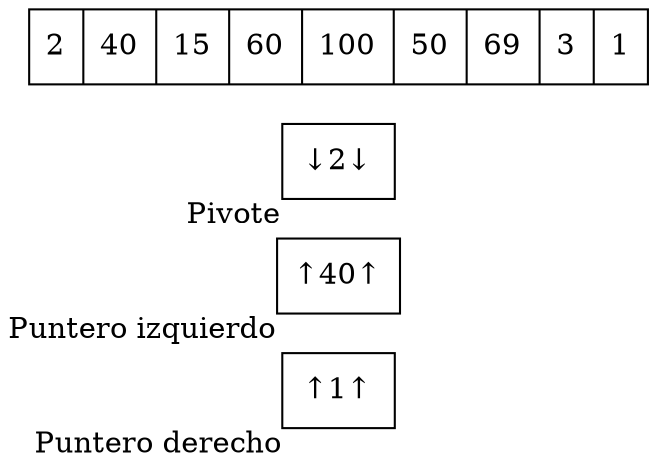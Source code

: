 digraph G{ node [shape = record ];
 rankdir=LR;puntDer[label="↑1↑" xlabel="Puntero derecho" pos = "12,0!"]
puntIzq[label="↑40↑" xlabel="Puntero izquierdo" pos = "8,0!"]
pivote[label="↓2↓" xlabel ="Pivote" pos = "10,2!"]
X[label="{ 2|40|15|60|100|50|69|3|1}" pos = "10,1!" ]}

